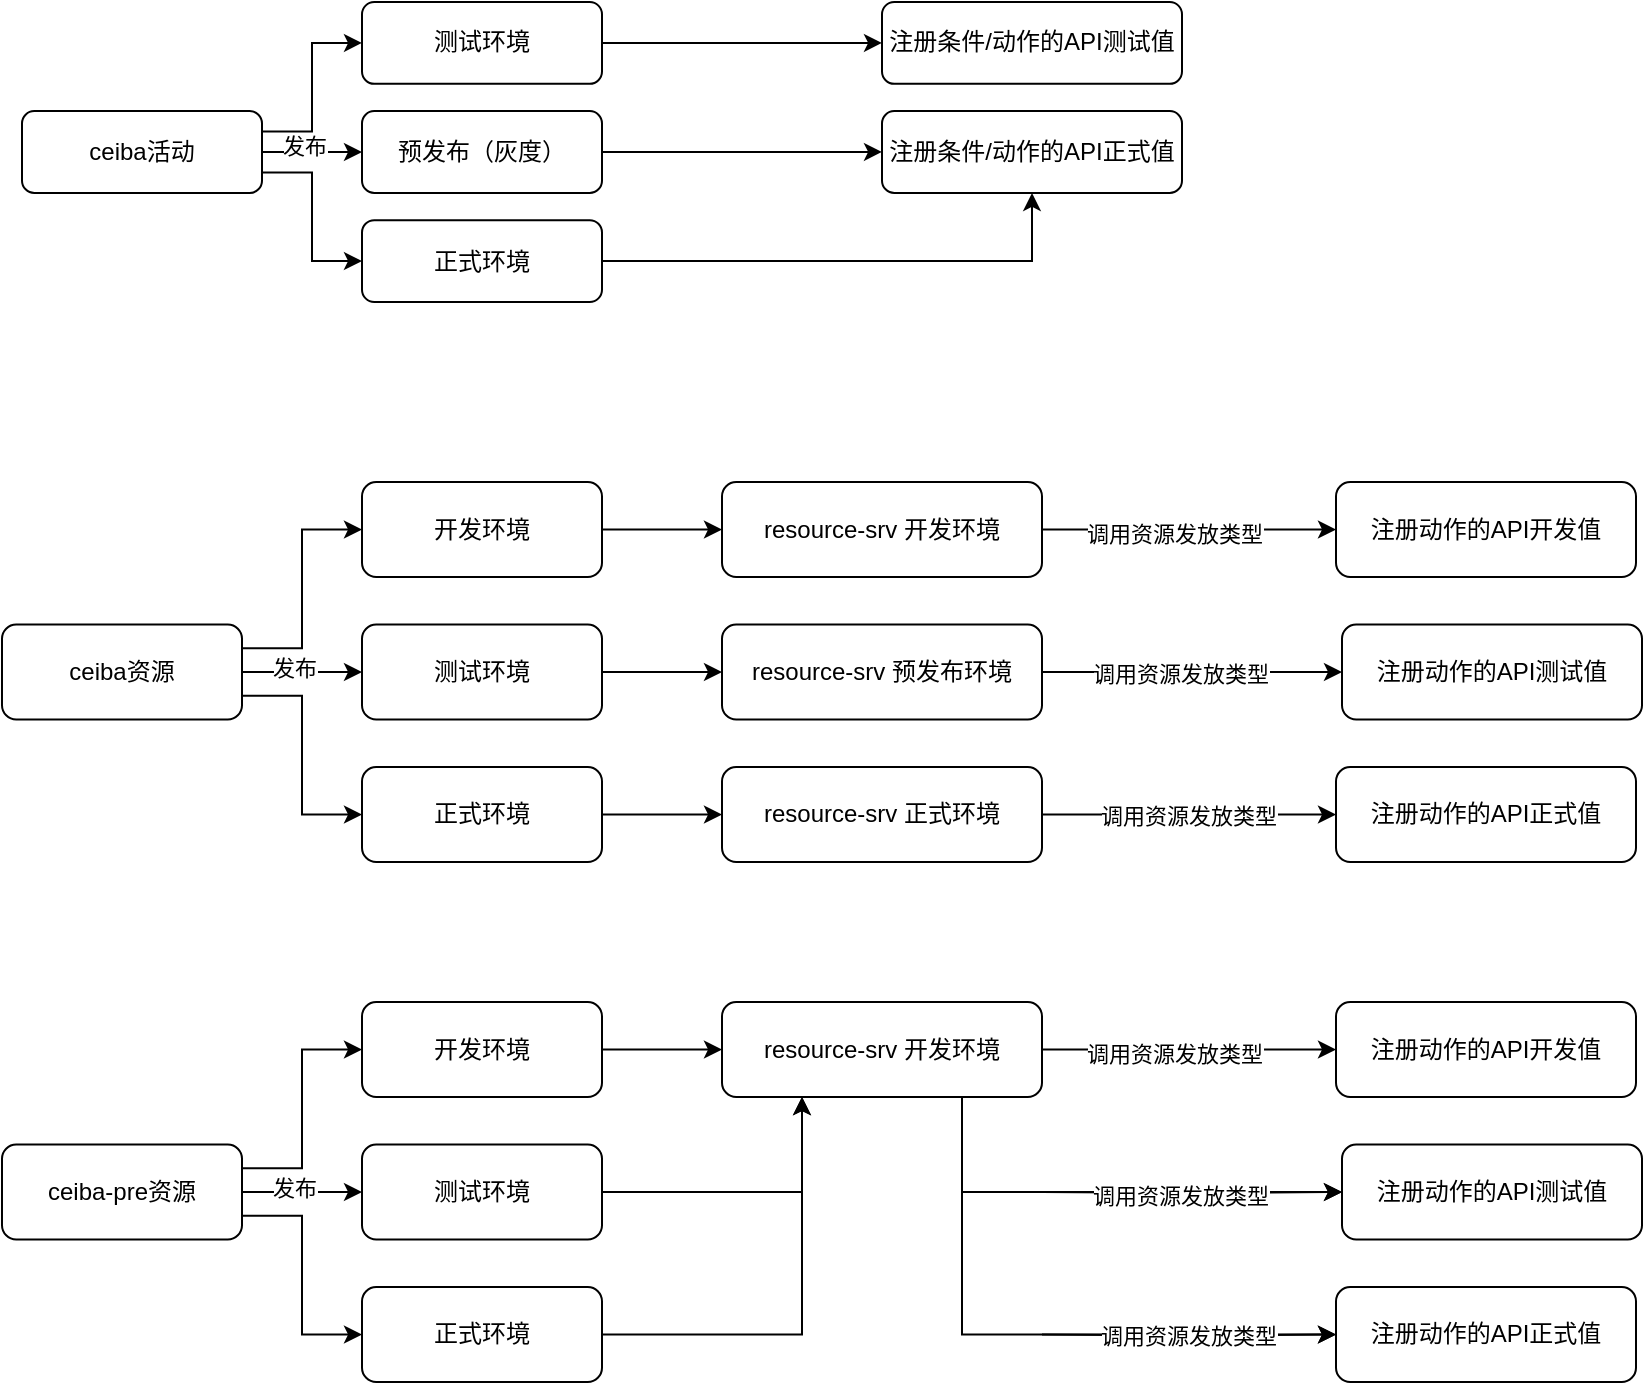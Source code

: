 <mxfile version="24.4.4" type="github">
  <diagram name="Page-1" id="-2MPfPXkSiiVKLxUfJAF">
    <mxGraphModel dx="2074" dy="1132" grid="1" gridSize="10" guides="1" tooltips="1" connect="1" arrows="1" fold="1" page="1" pageScale="1" pageWidth="827" pageHeight="1169" math="0" shadow="0">
      <root>
        <mxCell id="0" />
        <mxCell id="1" parent="0" />
        <mxCell id="w0ZLAHAjlqKFtDmCD01x-73" value="" style="group" vertex="1" connectable="0" parent="1">
          <mxGeometry x="160" y="720" width="820" height="190" as="geometry" />
        </mxCell>
        <mxCell id="w0ZLAHAjlqKFtDmCD01x-19" style="edgeStyle=orthogonalEdgeStyle;rounded=0;orthogonalLoop=1;jettySize=auto;html=1;exitX=1;exitY=0.5;exitDx=0;exitDy=0;entryX=0;entryY=0.5;entryDx=0;entryDy=0;" edge="1" parent="w0ZLAHAjlqKFtDmCD01x-73" source="w0ZLAHAjlqKFtDmCD01x-9" target="w0ZLAHAjlqKFtDmCD01x-11">
          <mxGeometry relative="1" as="geometry" />
        </mxCell>
        <mxCell id="w0ZLAHAjlqKFtDmCD01x-20" value="发布" style="edgeLabel;html=1;align=center;verticalAlign=middle;resizable=0;points=[];" vertex="1" connectable="0" parent="w0ZLAHAjlqKFtDmCD01x-19">
          <mxGeometry x="-0.144" y="2" relative="1" as="geometry">
            <mxPoint as="offset" />
          </mxGeometry>
        </mxCell>
        <mxCell id="w0ZLAHAjlqKFtDmCD01x-25" style="edgeStyle=orthogonalEdgeStyle;rounded=0;orthogonalLoop=1;jettySize=auto;html=1;exitX=1;exitY=0.25;exitDx=0;exitDy=0;entryX=0;entryY=0.5;entryDx=0;entryDy=0;" edge="1" parent="w0ZLAHAjlqKFtDmCD01x-73" source="w0ZLAHAjlqKFtDmCD01x-9" target="w0ZLAHAjlqKFtDmCD01x-10">
          <mxGeometry relative="1" as="geometry" />
        </mxCell>
        <mxCell id="w0ZLAHAjlqKFtDmCD01x-26" style="edgeStyle=orthogonalEdgeStyle;rounded=0;orthogonalLoop=1;jettySize=auto;html=1;exitX=1;exitY=0.75;exitDx=0;exitDy=0;entryX=0;entryY=0.5;entryDx=0;entryDy=0;" edge="1" parent="w0ZLAHAjlqKFtDmCD01x-73" source="w0ZLAHAjlqKFtDmCD01x-9" target="w0ZLAHAjlqKFtDmCD01x-12">
          <mxGeometry relative="1" as="geometry" />
        </mxCell>
        <mxCell id="w0ZLAHAjlqKFtDmCD01x-9" value="ceiba资源" style="rounded=1;whiteSpace=wrap;html=1;" vertex="1" parent="w0ZLAHAjlqKFtDmCD01x-73">
          <mxGeometry y="71.25" width="120" height="47.5" as="geometry" />
        </mxCell>
        <mxCell id="w0ZLAHAjlqKFtDmCD01x-27" style="edgeStyle=orthogonalEdgeStyle;rounded=0;orthogonalLoop=1;jettySize=auto;html=1;exitX=1;exitY=0.5;exitDx=0;exitDy=0;" edge="1" parent="w0ZLAHAjlqKFtDmCD01x-73" source="w0ZLAHAjlqKFtDmCD01x-10" target="w0ZLAHAjlqKFtDmCD01x-13">
          <mxGeometry relative="1" as="geometry" />
        </mxCell>
        <mxCell id="w0ZLAHAjlqKFtDmCD01x-10" value="开发环境" style="rounded=1;whiteSpace=wrap;html=1;" vertex="1" parent="w0ZLAHAjlqKFtDmCD01x-73">
          <mxGeometry x="180" width="120" height="47.5" as="geometry" />
        </mxCell>
        <mxCell id="w0ZLAHAjlqKFtDmCD01x-28" style="edgeStyle=orthogonalEdgeStyle;rounded=0;orthogonalLoop=1;jettySize=auto;html=1;exitX=1;exitY=0.5;exitDx=0;exitDy=0;entryX=0;entryY=0.5;entryDx=0;entryDy=0;" edge="1" parent="w0ZLAHAjlqKFtDmCD01x-73" source="w0ZLAHAjlqKFtDmCD01x-11" target="w0ZLAHAjlqKFtDmCD01x-14">
          <mxGeometry relative="1" as="geometry" />
        </mxCell>
        <mxCell id="w0ZLAHAjlqKFtDmCD01x-11" value="测试环境" style="rounded=1;whiteSpace=wrap;html=1;" vertex="1" parent="w0ZLAHAjlqKFtDmCD01x-73">
          <mxGeometry x="180" y="71.25" width="120" height="47.5" as="geometry" />
        </mxCell>
        <mxCell id="w0ZLAHAjlqKFtDmCD01x-29" style="edgeStyle=orthogonalEdgeStyle;rounded=0;orthogonalLoop=1;jettySize=auto;html=1;exitX=1;exitY=0.5;exitDx=0;exitDy=0;" edge="1" parent="w0ZLAHAjlqKFtDmCD01x-73" source="w0ZLAHAjlqKFtDmCD01x-12" target="w0ZLAHAjlqKFtDmCD01x-15">
          <mxGeometry relative="1" as="geometry" />
        </mxCell>
        <mxCell id="w0ZLAHAjlqKFtDmCD01x-12" value="正式环境" style="rounded=1;whiteSpace=wrap;html=1;" vertex="1" parent="w0ZLAHAjlqKFtDmCD01x-73">
          <mxGeometry x="180" y="142.5" width="120" height="47.5" as="geometry" />
        </mxCell>
        <mxCell id="w0ZLAHAjlqKFtDmCD01x-30" style="edgeStyle=orthogonalEdgeStyle;rounded=0;orthogonalLoop=1;jettySize=auto;html=1;exitX=1;exitY=0.5;exitDx=0;exitDy=0;" edge="1" parent="w0ZLAHAjlqKFtDmCD01x-73" source="w0ZLAHAjlqKFtDmCD01x-13" target="w0ZLAHAjlqKFtDmCD01x-16">
          <mxGeometry relative="1" as="geometry" />
        </mxCell>
        <mxCell id="w0ZLAHAjlqKFtDmCD01x-33" value="调用资源发放类型" style="edgeLabel;html=1;align=center;verticalAlign=middle;resizable=0;points=[];" vertex="1" connectable="0" parent="w0ZLAHAjlqKFtDmCD01x-30">
          <mxGeometry x="-0.111" y="-2" relative="1" as="geometry">
            <mxPoint as="offset" />
          </mxGeometry>
        </mxCell>
        <mxCell id="w0ZLAHAjlqKFtDmCD01x-13" value="resource-srv 开发环境" style="rounded=1;whiteSpace=wrap;html=1;" vertex="1" parent="w0ZLAHAjlqKFtDmCD01x-73">
          <mxGeometry x="360" width="160" height="47.5" as="geometry" />
        </mxCell>
        <mxCell id="w0ZLAHAjlqKFtDmCD01x-31" style="edgeStyle=orthogonalEdgeStyle;rounded=0;orthogonalLoop=1;jettySize=auto;html=1;exitX=1;exitY=0.5;exitDx=0;exitDy=0;entryX=0;entryY=0.5;entryDx=0;entryDy=0;" edge="1" parent="w0ZLAHAjlqKFtDmCD01x-73" source="w0ZLAHAjlqKFtDmCD01x-14" target="w0ZLAHAjlqKFtDmCD01x-17">
          <mxGeometry relative="1" as="geometry" />
        </mxCell>
        <mxCell id="w0ZLAHAjlqKFtDmCD01x-34" value="&lt;span style=&quot;color: rgba(0, 0, 0, 0); font-family: monospace; font-size: 0px; text-align: start; background-color: rgb(251, 251, 251);&quot;&gt;%3CmxGraphModel%3E%3Croot%3E%3CmxCell%20id%3D%220%22%2F%3E%3CmxCell%20id%3D%221%22%20parent%3D%220%22%2F%3E%3CmxCell%20id%3D%222%22%20value%3D%22%E8%B0%83%E7%94%A8%E8%B5%84%E6%BA%90%E5%8F%91%E6%94%BE%E7%B1%BB%E5%9E%8B%22%20style%3D%22edgeLabel%3Bhtml%3D1%3Balign%3Dcenter%3BverticalAlign%3Dmiddle%3Bresizable%3D0%3Bpoints%3D%5B%5D%3B%22%20vertex%3D%221%22%20connectable%3D%220%22%20parent%3D%221%22%3E%3CmxGeometry%20x%3D%22745%22%20y%3D%22742%22%20as%3D%22geometry%22%2F%3E%3C%2FmxCell%3E%3C%2Froot%3E%3C%2FmxGraphModel%3E&lt;/span&gt;" style="edgeLabel;html=1;align=center;verticalAlign=middle;resizable=0;points=[];" vertex="1" connectable="0" parent="w0ZLAHAjlqKFtDmCD01x-31">
          <mxGeometry x="-0.164" y="-1" relative="1" as="geometry">
            <mxPoint as="offset" />
          </mxGeometry>
        </mxCell>
        <mxCell id="w0ZLAHAjlqKFtDmCD01x-36" value="&lt;span style=&quot;color: rgba(0, 0, 0, 0); font-family: monospace; font-size: 0px; text-align: start; background-color: rgb(251, 251, 251);&quot;&gt;%3CmxGraphModel%3E%3Croot%3E%3CmxCell%20id%3D%220%22%2F%3E%3CmxCell%20id%3D%221%22%20parent%3D%220%22%2F%3E%3CmxCell%20id%3D%222%22%20value%3D%22%E8%B0%83%E7%94%A8%E8%B5%84%E6%BA%90%E5%8F%91%E6%94%BE%E7%B1%BB%E5%9E%8B%22%20style%3D%22edgeLabel%3Bhtml%3D1%3Balign%3Dcenter%3BverticalAlign%3Dmiddle%3Bresizable%3D0%3Bpoints%3D%5B%5D%3B%22%20vertex%3D%221%22%20connectable%3D%220%22%20parent%3D%221%22%3E%3CmxGeometry%20x%3D%22745%22%20y%3D%22742%22%20as%3D%22geometry%22%2F%3E%3C%2FmxCell%3E%3C%2Froot%3E%3C%2FmxGraphModel%3E&lt;/span&gt;" style="edgeLabel;html=1;align=center;verticalAlign=middle;resizable=0;points=[];" vertex="1" connectable="0" parent="w0ZLAHAjlqKFtDmCD01x-31">
          <mxGeometry x="-0.111" y="2" relative="1" as="geometry">
            <mxPoint as="offset" />
          </mxGeometry>
        </mxCell>
        <mxCell id="w0ZLAHAjlqKFtDmCD01x-37" value="调用资源发放类型" style="edgeLabel;html=1;align=center;verticalAlign=middle;resizable=0;points=[];" vertex="1" connectable="0" parent="w0ZLAHAjlqKFtDmCD01x-31">
          <mxGeometry x="-0.084" y="-1" relative="1" as="geometry">
            <mxPoint as="offset" />
          </mxGeometry>
        </mxCell>
        <mxCell id="w0ZLAHAjlqKFtDmCD01x-14" value="resource-srv 预发布环境" style="rounded=1;whiteSpace=wrap;html=1;" vertex="1" parent="w0ZLAHAjlqKFtDmCD01x-73">
          <mxGeometry x="360" y="71.25" width="160" height="47.5" as="geometry" />
        </mxCell>
        <mxCell id="w0ZLAHAjlqKFtDmCD01x-32" style="edgeStyle=orthogonalEdgeStyle;rounded=0;orthogonalLoop=1;jettySize=auto;html=1;exitX=1;exitY=0.5;exitDx=0;exitDy=0;" edge="1" parent="w0ZLAHAjlqKFtDmCD01x-73" source="w0ZLAHAjlqKFtDmCD01x-15" target="w0ZLAHAjlqKFtDmCD01x-18">
          <mxGeometry relative="1" as="geometry" />
        </mxCell>
        <mxCell id="w0ZLAHAjlqKFtDmCD01x-38" value="调用资源发放类型" style="edgeLabel;html=1;align=center;verticalAlign=middle;resizable=0;points=[];" vertex="1" connectable="0" parent="w0ZLAHAjlqKFtDmCD01x-32">
          <mxGeometry x="-0.011" relative="1" as="geometry">
            <mxPoint as="offset" />
          </mxGeometry>
        </mxCell>
        <mxCell id="w0ZLAHAjlqKFtDmCD01x-15" value="resource-srv 正式环境" style="rounded=1;whiteSpace=wrap;html=1;" vertex="1" parent="w0ZLAHAjlqKFtDmCD01x-73">
          <mxGeometry x="360" y="142.5" width="160" height="47.5" as="geometry" />
        </mxCell>
        <mxCell id="w0ZLAHAjlqKFtDmCD01x-16" value="注册动作的API开发值" style="rounded=1;whiteSpace=wrap;html=1;" vertex="1" parent="w0ZLAHAjlqKFtDmCD01x-73">
          <mxGeometry x="667" width="150" height="47.5" as="geometry" />
        </mxCell>
        <mxCell id="w0ZLAHAjlqKFtDmCD01x-17" value="注册动作的API测试值" style="rounded=1;whiteSpace=wrap;html=1;" vertex="1" parent="w0ZLAHAjlqKFtDmCD01x-73">
          <mxGeometry x="670" y="71.25" width="150" height="47.5" as="geometry" />
        </mxCell>
        <mxCell id="w0ZLAHAjlqKFtDmCD01x-18" value="注册动作的API正式值" style="rounded=1;whiteSpace=wrap;html=1;" vertex="1" parent="w0ZLAHAjlqKFtDmCD01x-73">
          <mxGeometry x="667" y="142.5" width="150" height="47.5" as="geometry" />
        </mxCell>
        <mxCell id="w0ZLAHAjlqKFtDmCD01x-74" value="" style="group" vertex="1" connectable="0" parent="1">
          <mxGeometry x="160" y="980" width="820" height="190" as="geometry" />
        </mxCell>
        <mxCell id="w0ZLAHAjlqKFtDmCD01x-42" style="edgeStyle=orthogonalEdgeStyle;rounded=0;orthogonalLoop=1;jettySize=auto;html=1;exitX=1;exitY=0.5;exitDx=0;exitDy=0;entryX=0;entryY=0.5;entryDx=0;entryDy=0;" edge="1" parent="w0ZLAHAjlqKFtDmCD01x-74" source="w0ZLAHAjlqKFtDmCD01x-46" target="w0ZLAHAjlqKFtDmCD01x-50">
          <mxGeometry relative="1" as="geometry" />
        </mxCell>
        <mxCell id="w0ZLAHAjlqKFtDmCD01x-43" value="发布" style="edgeLabel;html=1;align=center;verticalAlign=middle;resizable=0;points=[];" vertex="1" connectable="0" parent="w0ZLAHAjlqKFtDmCD01x-42">
          <mxGeometry x="-0.144" y="2" relative="1" as="geometry">
            <mxPoint as="offset" />
          </mxGeometry>
        </mxCell>
        <mxCell id="w0ZLAHAjlqKFtDmCD01x-44" style="edgeStyle=orthogonalEdgeStyle;rounded=0;orthogonalLoop=1;jettySize=auto;html=1;exitX=1;exitY=0.25;exitDx=0;exitDy=0;entryX=0;entryY=0.5;entryDx=0;entryDy=0;" edge="1" parent="w0ZLAHAjlqKFtDmCD01x-74" source="w0ZLAHAjlqKFtDmCD01x-46" target="w0ZLAHAjlqKFtDmCD01x-48">
          <mxGeometry relative="1" as="geometry" />
        </mxCell>
        <mxCell id="w0ZLAHAjlqKFtDmCD01x-45" style="edgeStyle=orthogonalEdgeStyle;rounded=0;orthogonalLoop=1;jettySize=auto;html=1;exitX=1;exitY=0.75;exitDx=0;exitDy=0;entryX=0;entryY=0.5;entryDx=0;entryDy=0;" edge="1" parent="w0ZLAHAjlqKFtDmCD01x-74" source="w0ZLAHAjlqKFtDmCD01x-46" target="w0ZLAHAjlqKFtDmCD01x-52">
          <mxGeometry relative="1" as="geometry" />
        </mxCell>
        <mxCell id="w0ZLAHAjlqKFtDmCD01x-46" value="ceiba-pre资源" style="rounded=1;whiteSpace=wrap;html=1;" vertex="1" parent="w0ZLAHAjlqKFtDmCD01x-74">
          <mxGeometry y="71.25" width="120" height="47.5" as="geometry" />
        </mxCell>
        <mxCell id="w0ZLAHAjlqKFtDmCD01x-47" style="edgeStyle=orthogonalEdgeStyle;rounded=0;orthogonalLoop=1;jettySize=auto;html=1;exitX=1;exitY=0.5;exitDx=0;exitDy=0;" edge="1" parent="w0ZLAHAjlqKFtDmCD01x-74" source="w0ZLAHAjlqKFtDmCD01x-48" target="w0ZLAHAjlqKFtDmCD01x-55">
          <mxGeometry relative="1" as="geometry" />
        </mxCell>
        <mxCell id="w0ZLAHAjlqKFtDmCD01x-48" value="开发环境" style="rounded=1;whiteSpace=wrap;html=1;" vertex="1" parent="w0ZLAHAjlqKFtDmCD01x-74">
          <mxGeometry x="180" width="120" height="47.5" as="geometry" />
        </mxCell>
        <mxCell id="w0ZLAHAjlqKFtDmCD01x-68" style="edgeStyle=orthogonalEdgeStyle;rounded=0;orthogonalLoop=1;jettySize=auto;html=1;exitX=1;exitY=0.5;exitDx=0;exitDy=0;entryX=0.25;entryY=1;entryDx=0;entryDy=0;" edge="1" parent="w0ZLAHAjlqKFtDmCD01x-74" source="w0ZLAHAjlqKFtDmCD01x-50" target="w0ZLAHAjlqKFtDmCD01x-55">
          <mxGeometry relative="1" as="geometry" />
        </mxCell>
        <mxCell id="w0ZLAHAjlqKFtDmCD01x-50" value="测试环境" style="rounded=1;whiteSpace=wrap;html=1;" vertex="1" parent="w0ZLAHAjlqKFtDmCD01x-74">
          <mxGeometry x="180" y="71.25" width="120" height="47.5" as="geometry" />
        </mxCell>
        <mxCell id="w0ZLAHAjlqKFtDmCD01x-69" style="edgeStyle=orthogonalEdgeStyle;rounded=0;orthogonalLoop=1;jettySize=auto;html=1;exitX=1;exitY=0.5;exitDx=0;exitDy=0;entryX=0.25;entryY=1;entryDx=0;entryDy=0;" edge="1" parent="w0ZLAHAjlqKFtDmCD01x-74" source="w0ZLAHAjlqKFtDmCD01x-52" target="w0ZLAHAjlqKFtDmCD01x-55">
          <mxGeometry relative="1" as="geometry" />
        </mxCell>
        <mxCell id="w0ZLAHAjlqKFtDmCD01x-52" value="正式环境" style="rounded=1;whiteSpace=wrap;html=1;" vertex="1" parent="w0ZLAHAjlqKFtDmCD01x-74">
          <mxGeometry x="180" y="142.5" width="120" height="47.5" as="geometry" />
        </mxCell>
        <mxCell id="w0ZLAHAjlqKFtDmCD01x-53" style="edgeStyle=orthogonalEdgeStyle;rounded=0;orthogonalLoop=1;jettySize=auto;html=1;exitX=1;exitY=0.5;exitDx=0;exitDy=0;" edge="1" parent="w0ZLAHAjlqKFtDmCD01x-74" source="w0ZLAHAjlqKFtDmCD01x-55" target="w0ZLAHAjlqKFtDmCD01x-64">
          <mxGeometry relative="1" as="geometry" />
        </mxCell>
        <mxCell id="w0ZLAHAjlqKFtDmCD01x-54" value="调用资源发放类型" style="edgeLabel;html=1;align=center;verticalAlign=middle;resizable=0;points=[];" vertex="1" connectable="0" parent="w0ZLAHAjlqKFtDmCD01x-53">
          <mxGeometry x="-0.111" y="-2" relative="1" as="geometry">
            <mxPoint as="offset" />
          </mxGeometry>
        </mxCell>
        <mxCell id="w0ZLAHAjlqKFtDmCD01x-71" style="edgeStyle=orthogonalEdgeStyle;rounded=0;orthogonalLoop=1;jettySize=auto;html=1;exitX=0.75;exitY=1;exitDx=0;exitDy=0;entryX=0;entryY=0.5;entryDx=0;entryDy=0;" edge="1" parent="w0ZLAHAjlqKFtDmCD01x-74" source="w0ZLAHAjlqKFtDmCD01x-55" target="w0ZLAHAjlqKFtDmCD01x-65">
          <mxGeometry relative="1" as="geometry" />
        </mxCell>
        <mxCell id="w0ZLAHAjlqKFtDmCD01x-72" style="edgeStyle=orthogonalEdgeStyle;rounded=0;orthogonalLoop=1;jettySize=auto;html=1;exitX=0.75;exitY=1;exitDx=0;exitDy=0;entryX=0;entryY=0.5;entryDx=0;entryDy=0;" edge="1" parent="w0ZLAHAjlqKFtDmCD01x-74" source="w0ZLAHAjlqKFtDmCD01x-55" target="w0ZLAHAjlqKFtDmCD01x-66">
          <mxGeometry relative="1" as="geometry" />
        </mxCell>
        <mxCell id="w0ZLAHAjlqKFtDmCD01x-55" value="resource-srv 开发环境" style="rounded=1;whiteSpace=wrap;html=1;" vertex="1" parent="w0ZLAHAjlqKFtDmCD01x-74">
          <mxGeometry x="360" width="160" height="47.5" as="geometry" />
        </mxCell>
        <mxCell id="w0ZLAHAjlqKFtDmCD01x-56" style="edgeStyle=orthogonalEdgeStyle;rounded=0;orthogonalLoop=1;jettySize=auto;html=1;exitX=1;exitY=0.5;exitDx=0;exitDy=0;entryX=0;entryY=0.5;entryDx=0;entryDy=0;" edge="1" parent="w0ZLAHAjlqKFtDmCD01x-74" target="w0ZLAHAjlqKFtDmCD01x-65">
          <mxGeometry relative="1" as="geometry">
            <mxPoint x="520" y="95" as="sourcePoint" />
          </mxGeometry>
        </mxCell>
        <mxCell id="w0ZLAHAjlqKFtDmCD01x-57" value="&lt;span style=&quot;color: rgba(0, 0, 0, 0); font-family: monospace; font-size: 0px; text-align: start; background-color: rgb(251, 251, 251);&quot;&gt;%3CmxGraphModel%3E%3Croot%3E%3CmxCell%20id%3D%220%22%2F%3E%3CmxCell%20id%3D%221%22%20parent%3D%220%22%2F%3E%3CmxCell%20id%3D%222%22%20value%3D%22%E8%B0%83%E7%94%A8%E8%B5%84%E6%BA%90%E5%8F%91%E6%94%BE%E7%B1%BB%E5%9E%8B%22%20style%3D%22edgeLabel%3Bhtml%3D1%3Balign%3Dcenter%3BverticalAlign%3Dmiddle%3Bresizable%3D0%3Bpoints%3D%5B%5D%3B%22%20vertex%3D%221%22%20connectable%3D%220%22%20parent%3D%221%22%3E%3CmxGeometry%20x%3D%22745%22%20y%3D%22742%22%20as%3D%22geometry%22%2F%3E%3C%2FmxCell%3E%3C%2Froot%3E%3C%2FmxGraphModel%3E&lt;/span&gt;" style="edgeLabel;html=1;align=center;verticalAlign=middle;resizable=0;points=[];" vertex="1" connectable="0" parent="w0ZLAHAjlqKFtDmCD01x-56">
          <mxGeometry x="-0.164" y="-1" relative="1" as="geometry">
            <mxPoint as="offset" />
          </mxGeometry>
        </mxCell>
        <mxCell id="w0ZLAHAjlqKFtDmCD01x-58" value="&lt;span style=&quot;color: rgba(0, 0, 0, 0); font-family: monospace; font-size: 0px; text-align: start; background-color: rgb(251, 251, 251);&quot;&gt;%3CmxGraphModel%3E%3Croot%3E%3CmxCell%20id%3D%220%22%2F%3E%3CmxCell%20id%3D%221%22%20parent%3D%220%22%2F%3E%3CmxCell%20id%3D%222%22%20value%3D%22%E8%B0%83%E7%94%A8%E8%B5%84%E6%BA%90%E5%8F%91%E6%94%BE%E7%B1%BB%E5%9E%8B%22%20style%3D%22edgeLabel%3Bhtml%3D1%3Balign%3Dcenter%3BverticalAlign%3Dmiddle%3Bresizable%3D0%3Bpoints%3D%5B%5D%3B%22%20vertex%3D%221%22%20connectable%3D%220%22%20parent%3D%221%22%3E%3CmxGeometry%20x%3D%22745%22%20y%3D%22742%22%20as%3D%22geometry%22%2F%3E%3C%2FmxCell%3E%3C%2Froot%3E%3C%2FmxGraphModel%3E&lt;/span&gt;" style="edgeLabel;html=1;align=center;verticalAlign=middle;resizable=0;points=[];" vertex="1" connectable="0" parent="w0ZLAHAjlqKFtDmCD01x-56">
          <mxGeometry x="-0.111" y="2" relative="1" as="geometry">
            <mxPoint as="offset" />
          </mxGeometry>
        </mxCell>
        <mxCell id="w0ZLAHAjlqKFtDmCD01x-59" value="调用资源发放类型" style="edgeLabel;html=1;align=center;verticalAlign=middle;resizable=0;points=[];" vertex="1" connectable="0" parent="w0ZLAHAjlqKFtDmCD01x-56">
          <mxGeometry x="-0.084" y="-1" relative="1" as="geometry">
            <mxPoint as="offset" />
          </mxGeometry>
        </mxCell>
        <mxCell id="w0ZLAHAjlqKFtDmCD01x-61" style="edgeStyle=orthogonalEdgeStyle;rounded=0;orthogonalLoop=1;jettySize=auto;html=1;exitX=1;exitY=0.5;exitDx=0;exitDy=0;" edge="1" parent="w0ZLAHAjlqKFtDmCD01x-74" target="w0ZLAHAjlqKFtDmCD01x-66">
          <mxGeometry relative="1" as="geometry">
            <mxPoint x="520" y="166.25" as="sourcePoint" />
          </mxGeometry>
        </mxCell>
        <mxCell id="w0ZLAHAjlqKFtDmCD01x-62" value="调用资源发放类型" style="edgeLabel;html=1;align=center;verticalAlign=middle;resizable=0;points=[];" vertex="1" connectable="0" parent="w0ZLAHAjlqKFtDmCD01x-61">
          <mxGeometry x="-0.011" relative="1" as="geometry">
            <mxPoint as="offset" />
          </mxGeometry>
        </mxCell>
        <mxCell id="w0ZLAHAjlqKFtDmCD01x-64" value="注册动作的API开发值" style="rounded=1;whiteSpace=wrap;html=1;" vertex="1" parent="w0ZLAHAjlqKFtDmCD01x-74">
          <mxGeometry x="667" width="150" height="47.5" as="geometry" />
        </mxCell>
        <mxCell id="w0ZLAHAjlqKFtDmCD01x-65" value="注册动作的API测试值" style="rounded=1;whiteSpace=wrap;html=1;" vertex="1" parent="w0ZLAHAjlqKFtDmCD01x-74">
          <mxGeometry x="670" y="71.25" width="150" height="47.5" as="geometry" />
        </mxCell>
        <mxCell id="w0ZLAHAjlqKFtDmCD01x-66" value="注册动作的API正式值" style="rounded=1;whiteSpace=wrap;html=1;" vertex="1" parent="w0ZLAHAjlqKFtDmCD01x-74">
          <mxGeometry x="667" y="142.5" width="150" height="47.5" as="geometry" />
        </mxCell>
        <mxCell id="w0ZLAHAjlqKFtDmCD01x-75" value="" style="group" vertex="1" connectable="0" parent="1">
          <mxGeometry x="170" y="480" width="580" height="150" as="geometry" />
        </mxCell>
        <mxCell id="w0ZLAHAjlqKFtDmCD01x-21" style="edgeStyle=orthogonalEdgeStyle;rounded=0;orthogonalLoop=1;jettySize=auto;html=1;exitX=1;exitY=0.5;exitDx=0;exitDy=0;entryX=0;entryY=0.5;entryDx=0;entryDy=0;" edge="1" parent="w0ZLAHAjlqKFtDmCD01x-75" source="w0ZLAHAjlqKFtDmCD01x-2" target="w0ZLAHAjlqKFtDmCD01x-4">
          <mxGeometry relative="1" as="geometry" />
        </mxCell>
        <mxCell id="w0ZLAHAjlqKFtDmCD01x-22" value="发布" style="edgeLabel;html=1;align=center;verticalAlign=middle;resizable=0;points=[];" vertex="1" connectable="0" parent="w0ZLAHAjlqKFtDmCD01x-21">
          <mxGeometry x="-0.173" y="3" relative="1" as="geometry">
            <mxPoint as="offset" />
          </mxGeometry>
        </mxCell>
        <mxCell id="w0ZLAHAjlqKFtDmCD01x-23" style="edgeStyle=orthogonalEdgeStyle;rounded=0;orthogonalLoop=1;jettySize=auto;html=1;exitX=1;exitY=0.25;exitDx=0;exitDy=0;entryX=0;entryY=0.5;entryDx=0;entryDy=0;" edge="1" parent="w0ZLAHAjlqKFtDmCD01x-75" source="w0ZLAHAjlqKFtDmCD01x-2" target="w0ZLAHAjlqKFtDmCD01x-3">
          <mxGeometry relative="1" as="geometry" />
        </mxCell>
        <mxCell id="w0ZLAHAjlqKFtDmCD01x-24" style="edgeStyle=orthogonalEdgeStyle;rounded=0;orthogonalLoop=1;jettySize=auto;html=1;exitX=1;exitY=0.75;exitDx=0;exitDy=0;entryX=0;entryY=0.5;entryDx=0;entryDy=0;" edge="1" parent="w0ZLAHAjlqKFtDmCD01x-75" source="w0ZLAHAjlqKFtDmCD01x-2" target="w0ZLAHAjlqKFtDmCD01x-5">
          <mxGeometry relative="1" as="geometry" />
        </mxCell>
        <mxCell id="w0ZLAHAjlqKFtDmCD01x-2" value="ceiba活动" style="rounded=1;whiteSpace=wrap;html=1;" vertex="1" parent="w0ZLAHAjlqKFtDmCD01x-75">
          <mxGeometry y="54.545" width="120" height="40.909" as="geometry" />
        </mxCell>
        <mxCell id="w0ZLAHAjlqKFtDmCD01x-39" style="edgeStyle=orthogonalEdgeStyle;rounded=0;orthogonalLoop=1;jettySize=auto;html=1;exitX=1;exitY=0.5;exitDx=0;exitDy=0;" edge="1" parent="w0ZLAHAjlqKFtDmCD01x-75" source="w0ZLAHAjlqKFtDmCD01x-3" target="w0ZLAHAjlqKFtDmCD01x-6">
          <mxGeometry relative="1" as="geometry" />
        </mxCell>
        <mxCell id="w0ZLAHAjlqKFtDmCD01x-3" value="测试环境" style="rounded=1;whiteSpace=wrap;html=1;" vertex="1" parent="w0ZLAHAjlqKFtDmCD01x-75">
          <mxGeometry x="170" width="120" height="40.909" as="geometry" />
        </mxCell>
        <mxCell id="w0ZLAHAjlqKFtDmCD01x-40" style="edgeStyle=orthogonalEdgeStyle;rounded=0;orthogonalLoop=1;jettySize=auto;html=1;exitX=1;exitY=0.5;exitDx=0;exitDy=0;" edge="1" parent="w0ZLAHAjlqKFtDmCD01x-75" source="w0ZLAHAjlqKFtDmCD01x-4" target="w0ZLAHAjlqKFtDmCD01x-7">
          <mxGeometry relative="1" as="geometry" />
        </mxCell>
        <mxCell id="w0ZLAHAjlqKFtDmCD01x-4" value="预发布（灰度）" style="rounded=1;whiteSpace=wrap;html=1;" vertex="1" parent="w0ZLAHAjlqKFtDmCD01x-75">
          <mxGeometry x="170" y="54.545" width="120" height="40.909" as="geometry" />
        </mxCell>
        <mxCell id="w0ZLAHAjlqKFtDmCD01x-41" style="edgeStyle=orthogonalEdgeStyle;rounded=0;orthogonalLoop=1;jettySize=auto;html=1;exitX=1;exitY=0.5;exitDx=0;exitDy=0;" edge="1" parent="w0ZLAHAjlqKFtDmCD01x-75" source="w0ZLAHAjlqKFtDmCD01x-5" target="w0ZLAHAjlqKFtDmCD01x-7">
          <mxGeometry relative="1" as="geometry" />
        </mxCell>
        <mxCell id="w0ZLAHAjlqKFtDmCD01x-5" value="正式环境" style="rounded=1;whiteSpace=wrap;html=1;" vertex="1" parent="w0ZLAHAjlqKFtDmCD01x-75">
          <mxGeometry x="170" y="109.091" width="120" height="40.909" as="geometry" />
        </mxCell>
        <mxCell id="w0ZLAHAjlqKFtDmCD01x-6" value="注册条件/动作的API测试值" style="rounded=1;whiteSpace=wrap;html=1;" vertex="1" parent="w0ZLAHAjlqKFtDmCD01x-75">
          <mxGeometry x="430" width="150" height="40.909" as="geometry" />
        </mxCell>
        <mxCell id="w0ZLAHAjlqKFtDmCD01x-7" value="注册条件/动作的API正式值" style="rounded=1;whiteSpace=wrap;html=1;" vertex="1" parent="w0ZLAHAjlqKFtDmCD01x-75">
          <mxGeometry x="430" y="54.545" width="150" height="40.909" as="geometry" />
        </mxCell>
      </root>
    </mxGraphModel>
  </diagram>
</mxfile>

